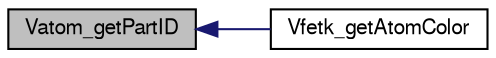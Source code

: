digraph "Vatom_getPartID"
{
  edge [fontname="FreeSans",fontsize="10",labelfontname="FreeSans",labelfontsize="10"];
  node [fontname="FreeSans",fontsize="10",shape=record];
  rankdir="LR";
  Node1 [label="Vatom_getPartID",height=0.2,width=0.4,color="black", fillcolor="grey75", style="filled" fontcolor="black"];
  Node1 -> Node2 [dir="back",color="midnightblue",fontsize="10",style="solid",fontname="FreeSans"];
  Node2 [label="Vfetk_getAtomColor",height=0.2,width=0.4,color="black", fillcolor="white", style="filled",URL="$group___vfetk.html#ga323592347468a67f7d6191542c164d76",tooltip="Get the partition information for a particular atom."];
}
